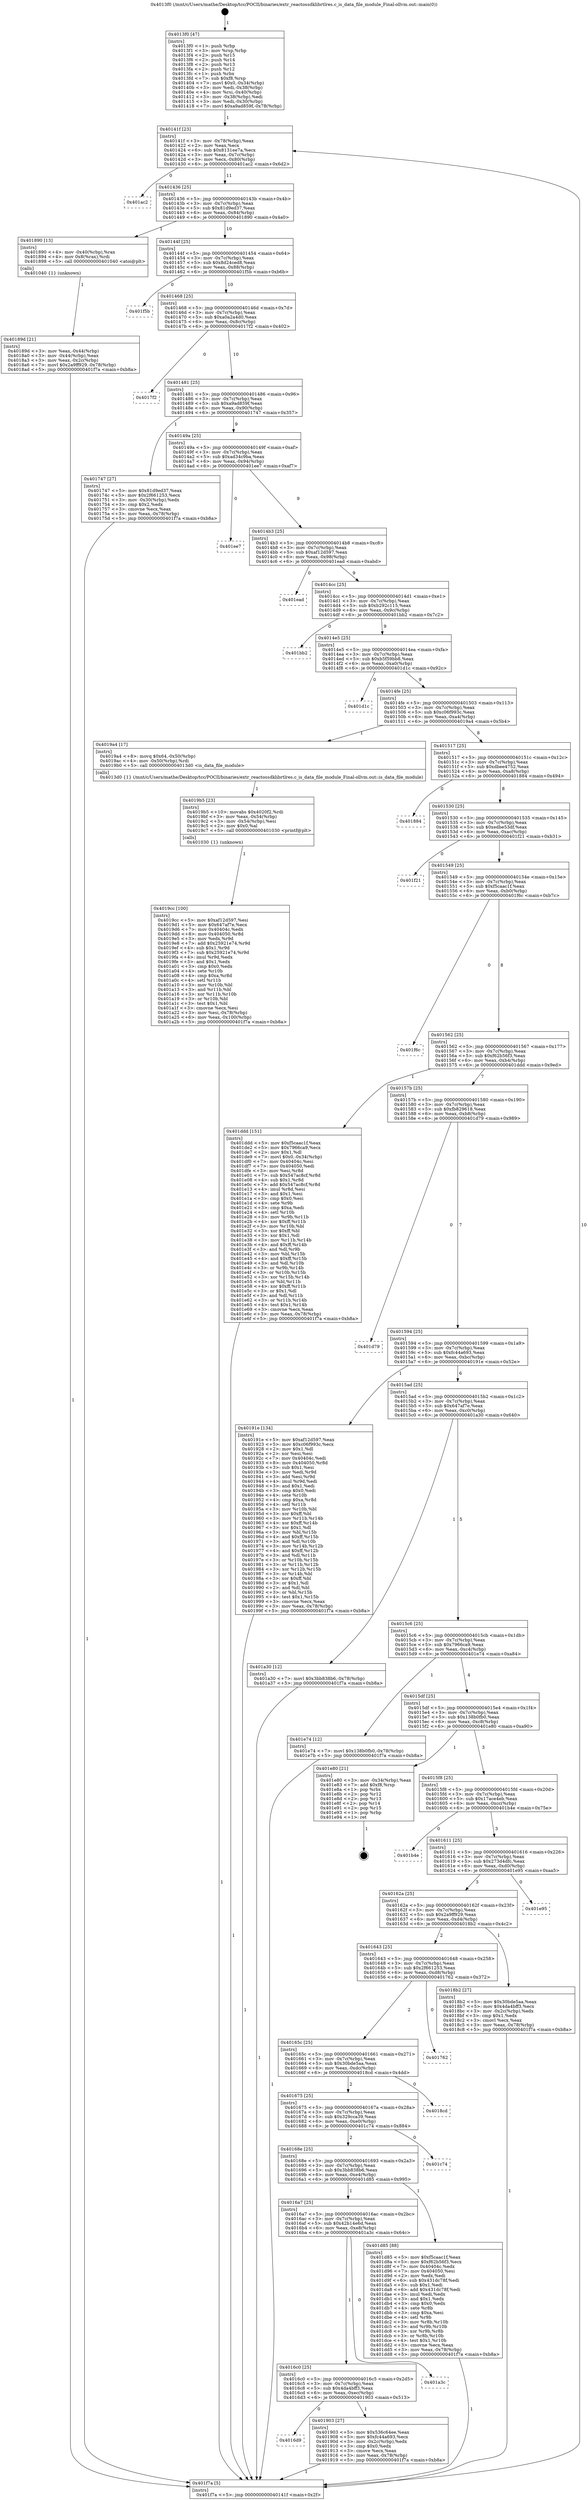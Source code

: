 digraph "0x4013f0" {
  label = "0x4013f0 (/mnt/c/Users/mathe/Desktop/tcc/POCII/binaries/extr_reactossdklibrtlres.c_is_data_file_module_Final-ollvm.out::main(0))"
  labelloc = "t"
  node[shape=record]

  Entry [label="",width=0.3,height=0.3,shape=circle,fillcolor=black,style=filled]
  "0x40141f" [label="{
     0x40141f [23]\l
     | [instrs]\l
     &nbsp;&nbsp;0x40141f \<+3\>: mov -0x78(%rbp),%eax\l
     &nbsp;&nbsp;0x401422 \<+2\>: mov %eax,%ecx\l
     &nbsp;&nbsp;0x401424 \<+6\>: sub $0x8131ee7a,%ecx\l
     &nbsp;&nbsp;0x40142a \<+3\>: mov %eax,-0x7c(%rbp)\l
     &nbsp;&nbsp;0x40142d \<+3\>: mov %ecx,-0x80(%rbp)\l
     &nbsp;&nbsp;0x401430 \<+6\>: je 0000000000401ac2 \<main+0x6d2\>\l
  }"]
  "0x401ac2" [label="{
     0x401ac2\l
  }", style=dashed]
  "0x401436" [label="{
     0x401436 [25]\l
     | [instrs]\l
     &nbsp;&nbsp;0x401436 \<+5\>: jmp 000000000040143b \<main+0x4b\>\l
     &nbsp;&nbsp;0x40143b \<+3\>: mov -0x7c(%rbp),%eax\l
     &nbsp;&nbsp;0x40143e \<+5\>: sub $0x81d9ed37,%eax\l
     &nbsp;&nbsp;0x401443 \<+6\>: mov %eax,-0x84(%rbp)\l
     &nbsp;&nbsp;0x401449 \<+6\>: je 0000000000401890 \<main+0x4a0\>\l
  }"]
  Exit [label="",width=0.3,height=0.3,shape=circle,fillcolor=black,style=filled,peripheries=2]
  "0x401890" [label="{
     0x401890 [13]\l
     | [instrs]\l
     &nbsp;&nbsp;0x401890 \<+4\>: mov -0x40(%rbp),%rax\l
     &nbsp;&nbsp;0x401894 \<+4\>: mov 0x8(%rax),%rdi\l
     &nbsp;&nbsp;0x401898 \<+5\>: call 0000000000401040 \<atoi@plt\>\l
     | [calls]\l
     &nbsp;&nbsp;0x401040 \{1\} (unknown)\l
  }"]
  "0x40144f" [label="{
     0x40144f [25]\l
     | [instrs]\l
     &nbsp;&nbsp;0x40144f \<+5\>: jmp 0000000000401454 \<main+0x64\>\l
     &nbsp;&nbsp;0x401454 \<+3\>: mov -0x7c(%rbp),%eax\l
     &nbsp;&nbsp;0x401457 \<+5\>: sub $0x8d24ced8,%eax\l
     &nbsp;&nbsp;0x40145c \<+6\>: mov %eax,-0x88(%rbp)\l
     &nbsp;&nbsp;0x401462 \<+6\>: je 0000000000401f5b \<main+0xb6b\>\l
  }"]
  "0x4019cc" [label="{
     0x4019cc [100]\l
     | [instrs]\l
     &nbsp;&nbsp;0x4019cc \<+5\>: mov $0xaf12d597,%esi\l
     &nbsp;&nbsp;0x4019d1 \<+5\>: mov $0x647af7e,%ecx\l
     &nbsp;&nbsp;0x4019d6 \<+7\>: mov 0x40404c,%edx\l
     &nbsp;&nbsp;0x4019dd \<+8\>: mov 0x404050,%r8d\l
     &nbsp;&nbsp;0x4019e5 \<+3\>: mov %edx,%r9d\l
     &nbsp;&nbsp;0x4019e8 \<+7\>: add $0x25921e74,%r9d\l
     &nbsp;&nbsp;0x4019ef \<+4\>: sub $0x1,%r9d\l
     &nbsp;&nbsp;0x4019f3 \<+7\>: sub $0x25921e74,%r9d\l
     &nbsp;&nbsp;0x4019fa \<+4\>: imul %r9d,%edx\l
     &nbsp;&nbsp;0x4019fe \<+3\>: and $0x1,%edx\l
     &nbsp;&nbsp;0x401a01 \<+3\>: cmp $0x0,%edx\l
     &nbsp;&nbsp;0x401a04 \<+4\>: sete %r10b\l
     &nbsp;&nbsp;0x401a08 \<+4\>: cmp $0xa,%r8d\l
     &nbsp;&nbsp;0x401a0c \<+4\>: setl %r11b\l
     &nbsp;&nbsp;0x401a10 \<+3\>: mov %r10b,%bl\l
     &nbsp;&nbsp;0x401a13 \<+3\>: and %r11b,%bl\l
     &nbsp;&nbsp;0x401a16 \<+3\>: xor %r11b,%r10b\l
     &nbsp;&nbsp;0x401a19 \<+3\>: or %r10b,%bl\l
     &nbsp;&nbsp;0x401a1c \<+3\>: test $0x1,%bl\l
     &nbsp;&nbsp;0x401a1f \<+3\>: cmovne %ecx,%esi\l
     &nbsp;&nbsp;0x401a22 \<+3\>: mov %esi,-0x78(%rbp)\l
     &nbsp;&nbsp;0x401a25 \<+6\>: mov %eax,-0x100(%rbp)\l
     &nbsp;&nbsp;0x401a2b \<+5\>: jmp 0000000000401f7a \<main+0xb8a\>\l
  }"]
  "0x401f5b" [label="{
     0x401f5b\l
  }", style=dashed]
  "0x401468" [label="{
     0x401468 [25]\l
     | [instrs]\l
     &nbsp;&nbsp;0x401468 \<+5\>: jmp 000000000040146d \<main+0x7d\>\l
     &nbsp;&nbsp;0x40146d \<+3\>: mov -0x7c(%rbp),%eax\l
     &nbsp;&nbsp;0x401470 \<+5\>: sub $0xa0a2a4d0,%eax\l
     &nbsp;&nbsp;0x401475 \<+6\>: mov %eax,-0x8c(%rbp)\l
     &nbsp;&nbsp;0x40147b \<+6\>: je 00000000004017f2 \<main+0x402\>\l
  }"]
  "0x4019b5" [label="{
     0x4019b5 [23]\l
     | [instrs]\l
     &nbsp;&nbsp;0x4019b5 \<+10\>: movabs $0x4020f2,%rdi\l
     &nbsp;&nbsp;0x4019bf \<+3\>: mov %eax,-0x54(%rbp)\l
     &nbsp;&nbsp;0x4019c2 \<+3\>: mov -0x54(%rbp),%esi\l
     &nbsp;&nbsp;0x4019c5 \<+2\>: mov $0x0,%al\l
     &nbsp;&nbsp;0x4019c7 \<+5\>: call 0000000000401030 \<printf@plt\>\l
     | [calls]\l
     &nbsp;&nbsp;0x401030 \{1\} (unknown)\l
  }"]
  "0x4017f2" [label="{
     0x4017f2\l
  }", style=dashed]
  "0x401481" [label="{
     0x401481 [25]\l
     | [instrs]\l
     &nbsp;&nbsp;0x401481 \<+5\>: jmp 0000000000401486 \<main+0x96\>\l
     &nbsp;&nbsp;0x401486 \<+3\>: mov -0x7c(%rbp),%eax\l
     &nbsp;&nbsp;0x401489 \<+5\>: sub $0xa9ad859f,%eax\l
     &nbsp;&nbsp;0x40148e \<+6\>: mov %eax,-0x90(%rbp)\l
     &nbsp;&nbsp;0x401494 \<+6\>: je 0000000000401747 \<main+0x357\>\l
  }"]
  "0x4016d9" [label="{
     0x4016d9\l
  }", style=dashed]
  "0x401747" [label="{
     0x401747 [27]\l
     | [instrs]\l
     &nbsp;&nbsp;0x401747 \<+5\>: mov $0x81d9ed37,%eax\l
     &nbsp;&nbsp;0x40174c \<+5\>: mov $0x2f661253,%ecx\l
     &nbsp;&nbsp;0x401751 \<+3\>: mov -0x30(%rbp),%edx\l
     &nbsp;&nbsp;0x401754 \<+3\>: cmp $0x2,%edx\l
     &nbsp;&nbsp;0x401757 \<+3\>: cmovne %ecx,%eax\l
     &nbsp;&nbsp;0x40175a \<+3\>: mov %eax,-0x78(%rbp)\l
     &nbsp;&nbsp;0x40175d \<+5\>: jmp 0000000000401f7a \<main+0xb8a\>\l
  }"]
  "0x40149a" [label="{
     0x40149a [25]\l
     | [instrs]\l
     &nbsp;&nbsp;0x40149a \<+5\>: jmp 000000000040149f \<main+0xaf\>\l
     &nbsp;&nbsp;0x40149f \<+3\>: mov -0x7c(%rbp),%eax\l
     &nbsp;&nbsp;0x4014a2 \<+5\>: sub $0xad34c9ba,%eax\l
     &nbsp;&nbsp;0x4014a7 \<+6\>: mov %eax,-0x94(%rbp)\l
     &nbsp;&nbsp;0x4014ad \<+6\>: je 0000000000401ee7 \<main+0xaf7\>\l
  }"]
  "0x401f7a" [label="{
     0x401f7a [5]\l
     | [instrs]\l
     &nbsp;&nbsp;0x401f7a \<+5\>: jmp 000000000040141f \<main+0x2f\>\l
  }"]
  "0x4013f0" [label="{
     0x4013f0 [47]\l
     | [instrs]\l
     &nbsp;&nbsp;0x4013f0 \<+1\>: push %rbp\l
     &nbsp;&nbsp;0x4013f1 \<+3\>: mov %rsp,%rbp\l
     &nbsp;&nbsp;0x4013f4 \<+2\>: push %r15\l
     &nbsp;&nbsp;0x4013f6 \<+2\>: push %r14\l
     &nbsp;&nbsp;0x4013f8 \<+2\>: push %r13\l
     &nbsp;&nbsp;0x4013fa \<+2\>: push %r12\l
     &nbsp;&nbsp;0x4013fc \<+1\>: push %rbx\l
     &nbsp;&nbsp;0x4013fd \<+7\>: sub $0xf8,%rsp\l
     &nbsp;&nbsp;0x401404 \<+7\>: movl $0x0,-0x34(%rbp)\l
     &nbsp;&nbsp;0x40140b \<+3\>: mov %edi,-0x38(%rbp)\l
     &nbsp;&nbsp;0x40140e \<+4\>: mov %rsi,-0x40(%rbp)\l
     &nbsp;&nbsp;0x401412 \<+3\>: mov -0x38(%rbp),%edi\l
     &nbsp;&nbsp;0x401415 \<+3\>: mov %edi,-0x30(%rbp)\l
     &nbsp;&nbsp;0x401418 \<+7\>: movl $0xa9ad859f,-0x78(%rbp)\l
  }"]
  "0x40189d" [label="{
     0x40189d [21]\l
     | [instrs]\l
     &nbsp;&nbsp;0x40189d \<+3\>: mov %eax,-0x44(%rbp)\l
     &nbsp;&nbsp;0x4018a0 \<+3\>: mov -0x44(%rbp),%eax\l
     &nbsp;&nbsp;0x4018a3 \<+3\>: mov %eax,-0x2c(%rbp)\l
     &nbsp;&nbsp;0x4018a6 \<+7\>: movl $0x2a9ff929,-0x78(%rbp)\l
     &nbsp;&nbsp;0x4018ad \<+5\>: jmp 0000000000401f7a \<main+0xb8a\>\l
  }"]
  "0x401903" [label="{
     0x401903 [27]\l
     | [instrs]\l
     &nbsp;&nbsp;0x401903 \<+5\>: mov $0x536c64ee,%eax\l
     &nbsp;&nbsp;0x401908 \<+5\>: mov $0xfc44a693,%ecx\l
     &nbsp;&nbsp;0x40190d \<+3\>: mov -0x2c(%rbp),%edx\l
     &nbsp;&nbsp;0x401910 \<+3\>: cmp $0x0,%edx\l
     &nbsp;&nbsp;0x401913 \<+3\>: cmove %ecx,%eax\l
     &nbsp;&nbsp;0x401916 \<+3\>: mov %eax,-0x78(%rbp)\l
     &nbsp;&nbsp;0x401919 \<+5\>: jmp 0000000000401f7a \<main+0xb8a\>\l
  }"]
  "0x401ee7" [label="{
     0x401ee7\l
  }", style=dashed]
  "0x4014b3" [label="{
     0x4014b3 [25]\l
     | [instrs]\l
     &nbsp;&nbsp;0x4014b3 \<+5\>: jmp 00000000004014b8 \<main+0xc8\>\l
     &nbsp;&nbsp;0x4014b8 \<+3\>: mov -0x7c(%rbp),%eax\l
     &nbsp;&nbsp;0x4014bb \<+5\>: sub $0xaf12d597,%eax\l
     &nbsp;&nbsp;0x4014c0 \<+6\>: mov %eax,-0x98(%rbp)\l
     &nbsp;&nbsp;0x4014c6 \<+6\>: je 0000000000401ead \<main+0xabd\>\l
  }"]
  "0x4016c0" [label="{
     0x4016c0 [25]\l
     | [instrs]\l
     &nbsp;&nbsp;0x4016c0 \<+5\>: jmp 00000000004016c5 \<main+0x2d5\>\l
     &nbsp;&nbsp;0x4016c5 \<+3\>: mov -0x7c(%rbp),%eax\l
     &nbsp;&nbsp;0x4016c8 \<+5\>: sub $0x4da4bff3,%eax\l
     &nbsp;&nbsp;0x4016cd \<+6\>: mov %eax,-0xec(%rbp)\l
     &nbsp;&nbsp;0x4016d3 \<+6\>: je 0000000000401903 \<main+0x513\>\l
  }"]
  "0x401ead" [label="{
     0x401ead\l
  }", style=dashed]
  "0x4014cc" [label="{
     0x4014cc [25]\l
     | [instrs]\l
     &nbsp;&nbsp;0x4014cc \<+5\>: jmp 00000000004014d1 \<main+0xe1\>\l
     &nbsp;&nbsp;0x4014d1 \<+3\>: mov -0x7c(%rbp),%eax\l
     &nbsp;&nbsp;0x4014d4 \<+5\>: sub $0xb292c115,%eax\l
     &nbsp;&nbsp;0x4014d9 \<+6\>: mov %eax,-0x9c(%rbp)\l
     &nbsp;&nbsp;0x4014df \<+6\>: je 0000000000401bb2 \<main+0x7c2\>\l
  }"]
  "0x401a3c" [label="{
     0x401a3c\l
  }", style=dashed]
  "0x401bb2" [label="{
     0x401bb2\l
  }", style=dashed]
  "0x4014e5" [label="{
     0x4014e5 [25]\l
     | [instrs]\l
     &nbsp;&nbsp;0x4014e5 \<+5\>: jmp 00000000004014ea \<main+0xfa\>\l
     &nbsp;&nbsp;0x4014ea \<+3\>: mov -0x7c(%rbp),%eax\l
     &nbsp;&nbsp;0x4014ed \<+5\>: sub $0xb5f59bb8,%eax\l
     &nbsp;&nbsp;0x4014f2 \<+6\>: mov %eax,-0xa0(%rbp)\l
     &nbsp;&nbsp;0x4014f8 \<+6\>: je 0000000000401d1c \<main+0x92c\>\l
  }"]
  "0x4016a7" [label="{
     0x4016a7 [25]\l
     | [instrs]\l
     &nbsp;&nbsp;0x4016a7 \<+5\>: jmp 00000000004016ac \<main+0x2bc\>\l
     &nbsp;&nbsp;0x4016ac \<+3\>: mov -0x7c(%rbp),%eax\l
     &nbsp;&nbsp;0x4016af \<+5\>: sub $0x42b14e6d,%eax\l
     &nbsp;&nbsp;0x4016b4 \<+6\>: mov %eax,-0xe8(%rbp)\l
     &nbsp;&nbsp;0x4016ba \<+6\>: je 0000000000401a3c \<main+0x64c\>\l
  }"]
  "0x401d1c" [label="{
     0x401d1c\l
  }", style=dashed]
  "0x4014fe" [label="{
     0x4014fe [25]\l
     | [instrs]\l
     &nbsp;&nbsp;0x4014fe \<+5\>: jmp 0000000000401503 \<main+0x113\>\l
     &nbsp;&nbsp;0x401503 \<+3\>: mov -0x7c(%rbp),%eax\l
     &nbsp;&nbsp;0x401506 \<+5\>: sub $0xc06f993c,%eax\l
     &nbsp;&nbsp;0x40150b \<+6\>: mov %eax,-0xa4(%rbp)\l
     &nbsp;&nbsp;0x401511 \<+6\>: je 00000000004019a4 \<main+0x5b4\>\l
  }"]
  "0x401d85" [label="{
     0x401d85 [88]\l
     | [instrs]\l
     &nbsp;&nbsp;0x401d85 \<+5\>: mov $0xf5caac1f,%eax\l
     &nbsp;&nbsp;0x401d8a \<+5\>: mov $0xf62b56f3,%ecx\l
     &nbsp;&nbsp;0x401d8f \<+7\>: mov 0x40404c,%edx\l
     &nbsp;&nbsp;0x401d96 \<+7\>: mov 0x404050,%esi\l
     &nbsp;&nbsp;0x401d9d \<+2\>: mov %edx,%edi\l
     &nbsp;&nbsp;0x401d9f \<+6\>: sub $0x431dc78f,%edi\l
     &nbsp;&nbsp;0x401da5 \<+3\>: sub $0x1,%edi\l
     &nbsp;&nbsp;0x401da8 \<+6\>: add $0x431dc78f,%edi\l
     &nbsp;&nbsp;0x401dae \<+3\>: imul %edi,%edx\l
     &nbsp;&nbsp;0x401db1 \<+3\>: and $0x1,%edx\l
     &nbsp;&nbsp;0x401db4 \<+3\>: cmp $0x0,%edx\l
     &nbsp;&nbsp;0x401db7 \<+4\>: sete %r8b\l
     &nbsp;&nbsp;0x401dbb \<+3\>: cmp $0xa,%esi\l
     &nbsp;&nbsp;0x401dbe \<+4\>: setl %r9b\l
     &nbsp;&nbsp;0x401dc2 \<+3\>: mov %r8b,%r10b\l
     &nbsp;&nbsp;0x401dc5 \<+3\>: and %r9b,%r10b\l
     &nbsp;&nbsp;0x401dc8 \<+3\>: xor %r9b,%r8b\l
     &nbsp;&nbsp;0x401dcb \<+3\>: or %r8b,%r10b\l
     &nbsp;&nbsp;0x401dce \<+4\>: test $0x1,%r10b\l
     &nbsp;&nbsp;0x401dd2 \<+3\>: cmovne %ecx,%eax\l
     &nbsp;&nbsp;0x401dd5 \<+3\>: mov %eax,-0x78(%rbp)\l
     &nbsp;&nbsp;0x401dd8 \<+5\>: jmp 0000000000401f7a \<main+0xb8a\>\l
  }"]
  "0x4019a4" [label="{
     0x4019a4 [17]\l
     | [instrs]\l
     &nbsp;&nbsp;0x4019a4 \<+8\>: movq $0x64,-0x50(%rbp)\l
     &nbsp;&nbsp;0x4019ac \<+4\>: mov -0x50(%rbp),%rdi\l
     &nbsp;&nbsp;0x4019b0 \<+5\>: call 00000000004013d0 \<is_data_file_module\>\l
     | [calls]\l
     &nbsp;&nbsp;0x4013d0 \{1\} (/mnt/c/Users/mathe/Desktop/tcc/POCII/binaries/extr_reactossdklibrtlres.c_is_data_file_module_Final-ollvm.out::is_data_file_module)\l
  }"]
  "0x401517" [label="{
     0x401517 [25]\l
     | [instrs]\l
     &nbsp;&nbsp;0x401517 \<+5\>: jmp 000000000040151c \<main+0x12c\>\l
     &nbsp;&nbsp;0x40151c \<+3\>: mov -0x7c(%rbp),%eax\l
     &nbsp;&nbsp;0x40151f \<+5\>: sub $0xdbee4752,%eax\l
     &nbsp;&nbsp;0x401524 \<+6\>: mov %eax,-0xa8(%rbp)\l
     &nbsp;&nbsp;0x40152a \<+6\>: je 0000000000401884 \<main+0x494\>\l
  }"]
  "0x40168e" [label="{
     0x40168e [25]\l
     | [instrs]\l
     &nbsp;&nbsp;0x40168e \<+5\>: jmp 0000000000401693 \<main+0x2a3\>\l
     &nbsp;&nbsp;0x401693 \<+3\>: mov -0x7c(%rbp),%eax\l
     &nbsp;&nbsp;0x401696 \<+5\>: sub $0x3bb838b6,%eax\l
     &nbsp;&nbsp;0x40169b \<+6\>: mov %eax,-0xe4(%rbp)\l
     &nbsp;&nbsp;0x4016a1 \<+6\>: je 0000000000401d85 \<main+0x995\>\l
  }"]
  "0x401884" [label="{
     0x401884\l
  }", style=dashed]
  "0x401530" [label="{
     0x401530 [25]\l
     | [instrs]\l
     &nbsp;&nbsp;0x401530 \<+5\>: jmp 0000000000401535 \<main+0x145\>\l
     &nbsp;&nbsp;0x401535 \<+3\>: mov -0x7c(%rbp),%eax\l
     &nbsp;&nbsp;0x401538 \<+5\>: sub $0xedbe53df,%eax\l
     &nbsp;&nbsp;0x40153d \<+6\>: mov %eax,-0xac(%rbp)\l
     &nbsp;&nbsp;0x401543 \<+6\>: je 0000000000401f21 \<main+0xb31\>\l
  }"]
  "0x401c74" [label="{
     0x401c74\l
  }", style=dashed]
  "0x401f21" [label="{
     0x401f21\l
  }", style=dashed]
  "0x401549" [label="{
     0x401549 [25]\l
     | [instrs]\l
     &nbsp;&nbsp;0x401549 \<+5\>: jmp 000000000040154e \<main+0x15e\>\l
     &nbsp;&nbsp;0x40154e \<+3\>: mov -0x7c(%rbp),%eax\l
     &nbsp;&nbsp;0x401551 \<+5\>: sub $0xf5caac1f,%eax\l
     &nbsp;&nbsp;0x401556 \<+6\>: mov %eax,-0xb0(%rbp)\l
     &nbsp;&nbsp;0x40155c \<+6\>: je 0000000000401f6c \<main+0xb7c\>\l
  }"]
  "0x401675" [label="{
     0x401675 [25]\l
     | [instrs]\l
     &nbsp;&nbsp;0x401675 \<+5\>: jmp 000000000040167a \<main+0x28a\>\l
     &nbsp;&nbsp;0x40167a \<+3\>: mov -0x7c(%rbp),%eax\l
     &nbsp;&nbsp;0x40167d \<+5\>: sub $0x329cca39,%eax\l
     &nbsp;&nbsp;0x401682 \<+6\>: mov %eax,-0xe0(%rbp)\l
     &nbsp;&nbsp;0x401688 \<+6\>: je 0000000000401c74 \<main+0x884\>\l
  }"]
  "0x401f6c" [label="{
     0x401f6c\l
  }", style=dashed]
  "0x401562" [label="{
     0x401562 [25]\l
     | [instrs]\l
     &nbsp;&nbsp;0x401562 \<+5\>: jmp 0000000000401567 \<main+0x177\>\l
     &nbsp;&nbsp;0x401567 \<+3\>: mov -0x7c(%rbp),%eax\l
     &nbsp;&nbsp;0x40156a \<+5\>: sub $0xf62b56f3,%eax\l
     &nbsp;&nbsp;0x40156f \<+6\>: mov %eax,-0xb4(%rbp)\l
     &nbsp;&nbsp;0x401575 \<+6\>: je 0000000000401ddd \<main+0x9ed\>\l
  }"]
  "0x4018cd" [label="{
     0x4018cd\l
  }", style=dashed]
  "0x401ddd" [label="{
     0x401ddd [151]\l
     | [instrs]\l
     &nbsp;&nbsp;0x401ddd \<+5\>: mov $0xf5caac1f,%eax\l
     &nbsp;&nbsp;0x401de2 \<+5\>: mov $0x7966ca9,%ecx\l
     &nbsp;&nbsp;0x401de7 \<+2\>: mov $0x1,%dl\l
     &nbsp;&nbsp;0x401de9 \<+7\>: movl $0x0,-0x34(%rbp)\l
     &nbsp;&nbsp;0x401df0 \<+7\>: mov 0x40404c,%esi\l
     &nbsp;&nbsp;0x401df7 \<+7\>: mov 0x404050,%edi\l
     &nbsp;&nbsp;0x401dfe \<+3\>: mov %esi,%r8d\l
     &nbsp;&nbsp;0x401e01 \<+7\>: sub $0x547ac8cf,%r8d\l
     &nbsp;&nbsp;0x401e08 \<+4\>: sub $0x1,%r8d\l
     &nbsp;&nbsp;0x401e0c \<+7\>: add $0x547ac8cf,%r8d\l
     &nbsp;&nbsp;0x401e13 \<+4\>: imul %r8d,%esi\l
     &nbsp;&nbsp;0x401e17 \<+3\>: and $0x1,%esi\l
     &nbsp;&nbsp;0x401e1a \<+3\>: cmp $0x0,%esi\l
     &nbsp;&nbsp;0x401e1d \<+4\>: sete %r9b\l
     &nbsp;&nbsp;0x401e21 \<+3\>: cmp $0xa,%edi\l
     &nbsp;&nbsp;0x401e24 \<+4\>: setl %r10b\l
     &nbsp;&nbsp;0x401e28 \<+3\>: mov %r9b,%r11b\l
     &nbsp;&nbsp;0x401e2b \<+4\>: xor $0xff,%r11b\l
     &nbsp;&nbsp;0x401e2f \<+3\>: mov %r10b,%bl\l
     &nbsp;&nbsp;0x401e32 \<+3\>: xor $0xff,%bl\l
     &nbsp;&nbsp;0x401e35 \<+3\>: xor $0x1,%dl\l
     &nbsp;&nbsp;0x401e38 \<+3\>: mov %r11b,%r14b\l
     &nbsp;&nbsp;0x401e3b \<+4\>: and $0xff,%r14b\l
     &nbsp;&nbsp;0x401e3f \<+3\>: and %dl,%r9b\l
     &nbsp;&nbsp;0x401e42 \<+3\>: mov %bl,%r15b\l
     &nbsp;&nbsp;0x401e45 \<+4\>: and $0xff,%r15b\l
     &nbsp;&nbsp;0x401e49 \<+3\>: and %dl,%r10b\l
     &nbsp;&nbsp;0x401e4c \<+3\>: or %r9b,%r14b\l
     &nbsp;&nbsp;0x401e4f \<+3\>: or %r10b,%r15b\l
     &nbsp;&nbsp;0x401e52 \<+3\>: xor %r15b,%r14b\l
     &nbsp;&nbsp;0x401e55 \<+3\>: or %bl,%r11b\l
     &nbsp;&nbsp;0x401e58 \<+4\>: xor $0xff,%r11b\l
     &nbsp;&nbsp;0x401e5c \<+3\>: or $0x1,%dl\l
     &nbsp;&nbsp;0x401e5f \<+3\>: and %dl,%r11b\l
     &nbsp;&nbsp;0x401e62 \<+3\>: or %r11b,%r14b\l
     &nbsp;&nbsp;0x401e65 \<+4\>: test $0x1,%r14b\l
     &nbsp;&nbsp;0x401e69 \<+3\>: cmovne %ecx,%eax\l
     &nbsp;&nbsp;0x401e6c \<+3\>: mov %eax,-0x78(%rbp)\l
     &nbsp;&nbsp;0x401e6f \<+5\>: jmp 0000000000401f7a \<main+0xb8a\>\l
  }"]
  "0x40157b" [label="{
     0x40157b [25]\l
     | [instrs]\l
     &nbsp;&nbsp;0x40157b \<+5\>: jmp 0000000000401580 \<main+0x190\>\l
     &nbsp;&nbsp;0x401580 \<+3\>: mov -0x7c(%rbp),%eax\l
     &nbsp;&nbsp;0x401583 \<+5\>: sub $0xfb829618,%eax\l
     &nbsp;&nbsp;0x401588 \<+6\>: mov %eax,-0xb8(%rbp)\l
     &nbsp;&nbsp;0x40158e \<+6\>: je 0000000000401d79 \<main+0x989\>\l
  }"]
  "0x40165c" [label="{
     0x40165c [25]\l
     | [instrs]\l
     &nbsp;&nbsp;0x40165c \<+5\>: jmp 0000000000401661 \<main+0x271\>\l
     &nbsp;&nbsp;0x401661 \<+3\>: mov -0x7c(%rbp),%eax\l
     &nbsp;&nbsp;0x401664 \<+5\>: sub $0x30bde5aa,%eax\l
     &nbsp;&nbsp;0x401669 \<+6\>: mov %eax,-0xdc(%rbp)\l
     &nbsp;&nbsp;0x40166f \<+6\>: je 00000000004018cd \<main+0x4dd\>\l
  }"]
  "0x401d79" [label="{
     0x401d79\l
  }", style=dashed]
  "0x401594" [label="{
     0x401594 [25]\l
     | [instrs]\l
     &nbsp;&nbsp;0x401594 \<+5\>: jmp 0000000000401599 \<main+0x1a9\>\l
     &nbsp;&nbsp;0x401599 \<+3\>: mov -0x7c(%rbp),%eax\l
     &nbsp;&nbsp;0x40159c \<+5\>: sub $0xfc44a693,%eax\l
     &nbsp;&nbsp;0x4015a1 \<+6\>: mov %eax,-0xbc(%rbp)\l
     &nbsp;&nbsp;0x4015a7 \<+6\>: je 000000000040191e \<main+0x52e\>\l
  }"]
  "0x401762" [label="{
     0x401762\l
  }", style=dashed]
  "0x40191e" [label="{
     0x40191e [134]\l
     | [instrs]\l
     &nbsp;&nbsp;0x40191e \<+5\>: mov $0xaf12d597,%eax\l
     &nbsp;&nbsp;0x401923 \<+5\>: mov $0xc06f993c,%ecx\l
     &nbsp;&nbsp;0x401928 \<+2\>: mov $0x1,%dl\l
     &nbsp;&nbsp;0x40192a \<+2\>: xor %esi,%esi\l
     &nbsp;&nbsp;0x40192c \<+7\>: mov 0x40404c,%edi\l
     &nbsp;&nbsp;0x401933 \<+8\>: mov 0x404050,%r8d\l
     &nbsp;&nbsp;0x40193b \<+3\>: sub $0x1,%esi\l
     &nbsp;&nbsp;0x40193e \<+3\>: mov %edi,%r9d\l
     &nbsp;&nbsp;0x401941 \<+3\>: add %esi,%r9d\l
     &nbsp;&nbsp;0x401944 \<+4\>: imul %r9d,%edi\l
     &nbsp;&nbsp;0x401948 \<+3\>: and $0x1,%edi\l
     &nbsp;&nbsp;0x40194b \<+3\>: cmp $0x0,%edi\l
     &nbsp;&nbsp;0x40194e \<+4\>: sete %r10b\l
     &nbsp;&nbsp;0x401952 \<+4\>: cmp $0xa,%r8d\l
     &nbsp;&nbsp;0x401956 \<+4\>: setl %r11b\l
     &nbsp;&nbsp;0x40195a \<+3\>: mov %r10b,%bl\l
     &nbsp;&nbsp;0x40195d \<+3\>: xor $0xff,%bl\l
     &nbsp;&nbsp;0x401960 \<+3\>: mov %r11b,%r14b\l
     &nbsp;&nbsp;0x401963 \<+4\>: xor $0xff,%r14b\l
     &nbsp;&nbsp;0x401967 \<+3\>: xor $0x1,%dl\l
     &nbsp;&nbsp;0x40196a \<+3\>: mov %bl,%r15b\l
     &nbsp;&nbsp;0x40196d \<+4\>: and $0xff,%r15b\l
     &nbsp;&nbsp;0x401971 \<+3\>: and %dl,%r10b\l
     &nbsp;&nbsp;0x401974 \<+3\>: mov %r14b,%r12b\l
     &nbsp;&nbsp;0x401977 \<+4\>: and $0xff,%r12b\l
     &nbsp;&nbsp;0x40197b \<+3\>: and %dl,%r11b\l
     &nbsp;&nbsp;0x40197e \<+3\>: or %r10b,%r15b\l
     &nbsp;&nbsp;0x401981 \<+3\>: or %r11b,%r12b\l
     &nbsp;&nbsp;0x401984 \<+3\>: xor %r12b,%r15b\l
     &nbsp;&nbsp;0x401987 \<+3\>: or %r14b,%bl\l
     &nbsp;&nbsp;0x40198a \<+3\>: xor $0xff,%bl\l
     &nbsp;&nbsp;0x40198d \<+3\>: or $0x1,%dl\l
     &nbsp;&nbsp;0x401990 \<+2\>: and %dl,%bl\l
     &nbsp;&nbsp;0x401992 \<+3\>: or %bl,%r15b\l
     &nbsp;&nbsp;0x401995 \<+4\>: test $0x1,%r15b\l
     &nbsp;&nbsp;0x401999 \<+3\>: cmovne %ecx,%eax\l
     &nbsp;&nbsp;0x40199c \<+3\>: mov %eax,-0x78(%rbp)\l
     &nbsp;&nbsp;0x40199f \<+5\>: jmp 0000000000401f7a \<main+0xb8a\>\l
  }"]
  "0x4015ad" [label="{
     0x4015ad [25]\l
     | [instrs]\l
     &nbsp;&nbsp;0x4015ad \<+5\>: jmp 00000000004015b2 \<main+0x1c2\>\l
     &nbsp;&nbsp;0x4015b2 \<+3\>: mov -0x7c(%rbp),%eax\l
     &nbsp;&nbsp;0x4015b5 \<+5\>: sub $0x647af7e,%eax\l
     &nbsp;&nbsp;0x4015ba \<+6\>: mov %eax,-0xc0(%rbp)\l
     &nbsp;&nbsp;0x4015c0 \<+6\>: je 0000000000401a30 \<main+0x640\>\l
  }"]
  "0x401643" [label="{
     0x401643 [25]\l
     | [instrs]\l
     &nbsp;&nbsp;0x401643 \<+5\>: jmp 0000000000401648 \<main+0x258\>\l
     &nbsp;&nbsp;0x401648 \<+3\>: mov -0x7c(%rbp),%eax\l
     &nbsp;&nbsp;0x40164b \<+5\>: sub $0x2f661253,%eax\l
     &nbsp;&nbsp;0x401650 \<+6\>: mov %eax,-0xd8(%rbp)\l
     &nbsp;&nbsp;0x401656 \<+6\>: je 0000000000401762 \<main+0x372\>\l
  }"]
  "0x401a30" [label="{
     0x401a30 [12]\l
     | [instrs]\l
     &nbsp;&nbsp;0x401a30 \<+7\>: movl $0x3bb838b6,-0x78(%rbp)\l
     &nbsp;&nbsp;0x401a37 \<+5\>: jmp 0000000000401f7a \<main+0xb8a\>\l
  }"]
  "0x4015c6" [label="{
     0x4015c6 [25]\l
     | [instrs]\l
     &nbsp;&nbsp;0x4015c6 \<+5\>: jmp 00000000004015cb \<main+0x1db\>\l
     &nbsp;&nbsp;0x4015cb \<+3\>: mov -0x7c(%rbp),%eax\l
     &nbsp;&nbsp;0x4015ce \<+5\>: sub $0x7966ca9,%eax\l
     &nbsp;&nbsp;0x4015d3 \<+6\>: mov %eax,-0xc4(%rbp)\l
     &nbsp;&nbsp;0x4015d9 \<+6\>: je 0000000000401e74 \<main+0xa84\>\l
  }"]
  "0x4018b2" [label="{
     0x4018b2 [27]\l
     | [instrs]\l
     &nbsp;&nbsp;0x4018b2 \<+5\>: mov $0x30bde5aa,%eax\l
     &nbsp;&nbsp;0x4018b7 \<+5\>: mov $0x4da4bff3,%ecx\l
     &nbsp;&nbsp;0x4018bc \<+3\>: mov -0x2c(%rbp),%edx\l
     &nbsp;&nbsp;0x4018bf \<+3\>: cmp $0x1,%edx\l
     &nbsp;&nbsp;0x4018c2 \<+3\>: cmovl %ecx,%eax\l
     &nbsp;&nbsp;0x4018c5 \<+3\>: mov %eax,-0x78(%rbp)\l
     &nbsp;&nbsp;0x4018c8 \<+5\>: jmp 0000000000401f7a \<main+0xb8a\>\l
  }"]
  "0x401e74" [label="{
     0x401e74 [12]\l
     | [instrs]\l
     &nbsp;&nbsp;0x401e74 \<+7\>: movl $0x138b0fb0,-0x78(%rbp)\l
     &nbsp;&nbsp;0x401e7b \<+5\>: jmp 0000000000401f7a \<main+0xb8a\>\l
  }"]
  "0x4015df" [label="{
     0x4015df [25]\l
     | [instrs]\l
     &nbsp;&nbsp;0x4015df \<+5\>: jmp 00000000004015e4 \<main+0x1f4\>\l
     &nbsp;&nbsp;0x4015e4 \<+3\>: mov -0x7c(%rbp),%eax\l
     &nbsp;&nbsp;0x4015e7 \<+5\>: sub $0x138b0fb0,%eax\l
     &nbsp;&nbsp;0x4015ec \<+6\>: mov %eax,-0xc8(%rbp)\l
     &nbsp;&nbsp;0x4015f2 \<+6\>: je 0000000000401e80 \<main+0xa90\>\l
  }"]
  "0x40162a" [label="{
     0x40162a [25]\l
     | [instrs]\l
     &nbsp;&nbsp;0x40162a \<+5\>: jmp 000000000040162f \<main+0x23f\>\l
     &nbsp;&nbsp;0x40162f \<+3\>: mov -0x7c(%rbp),%eax\l
     &nbsp;&nbsp;0x401632 \<+5\>: sub $0x2a9ff929,%eax\l
     &nbsp;&nbsp;0x401637 \<+6\>: mov %eax,-0xd4(%rbp)\l
     &nbsp;&nbsp;0x40163d \<+6\>: je 00000000004018b2 \<main+0x4c2\>\l
  }"]
  "0x401e80" [label="{
     0x401e80 [21]\l
     | [instrs]\l
     &nbsp;&nbsp;0x401e80 \<+3\>: mov -0x34(%rbp),%eax\l
     &nbsp;&nbsp;0x401e83 \<+7\>: add $0xf8,%rsp\l
     &nbsp;&nbsp;0x401e8a \<+1\>: pop %rbx\l
     &nbsp;&nbsp;0x401e8b \<+2\>: pop %r12\l
     &nbsp;&nbsp;0x401e8d \<+2\>: pop %r13\l
     &nbsp;&nbsp;0x401e8f \<+2\>: pop %r14\l
     &nbsp;&nbsp;0x401e91 \<+2\>: pop %r15\l
     &nbsp;&nbsp;0x401e93 \<+1\>: pop %rbp\l
     &nbsp;&nbsp;0x401e94 \<+1\>: ret\l
  }"]
  "0x4015f8" [label="{
     0x4015f8 [25]\l
     | [instrs]\l
     &nbsp;&nbsp;0x4015f8 \<+5\>: jmp 00000000004015fd \<main+0x20d\>\l
     &nbsp;&nbsp;0x4015fd \<+3\>: mov -0x7c(%rbp),%eax\l
     &nbsp;&nbsp;0x401600 \<+5\>: sub $0x17ace4eb,%eax\l
     &nbsp;&nbsp;0x401605 \<+6\>: mov %eax,-0xcc(%rbp)\l
     &nbsp;&nbsp;0x40160b \<+6\>: je 0000000000401b4e \<main+0x75e\>\l
  }"]
  "0x401e95" [label="{
     0x401e95\l
  }", style=dashed]
  "0x401b4e" [label="{
     0x401b4e\l
  }", style=dashed]
  "0x401611" [label="{
     0x401611 [25]\l
     | [instrs]\l
     &nbsp;&nbsp;0x401611 \<+5\>: jmp 0000000000401616 \<main+0x226\>\l
     &nbsp;&nbsp;0x401616 \<+3\>: mov -0x7c(%rbp),%eax\l
     &nbsp;&nbsp;0x401619 \<+5\>: sub $0x273d4dfc,%eax\l
     &nbsp;&nbsp;0x40161e \<+6\>: mov %eax,-0xd0(%rbp)\l
     &nbsp;&nbsp;0x401624 \<+6\>: je 0000000000401e95 \<main+0xaa5\>\l
  }"]
  Entry -> "0x4013f0" [label=" 1"]
  "0x40141f" -> "0x401ac2" [label=" 0"]
  "0x40141f" -> "0x401436" [label=" 11"]
  "0x401e80" -> Exit [label=" 1"]
  "0x401436" -> "0x401890" [label=" 1"]
  "0x401436" -> "0x40144f" [label=" 10"]
  "0x401e74" -> "0x401f7a" [label=" 1"]
  "0x40144f" -> "0x401f5b" [label=" 0"]
  "0x40144f" -> "0x401468" [label=" 10"]
  "0x401ddd" -> "0x401f7a" [label=" 1"]
  "0x401468" -> "0x4017f2" [label=" 0"]
  "0x401468" -> "0x401481" [label=" 10"]
  "0x401d85" -> "0x401f7a" [label=" 1"]
  "0x401481" -> "0x401747" [label=" 1"]
  "0x401481" -> "0x40149a" [label=" 9"]
  "0x401747" -> "0x401f7a" [label=" 1"]
  "0x4013f0" -> "0x40141f" [label=" 1"]
  "0x401f7a" -> "0x40141f" [label=" 10"]
  "0x401890" -> "0x40189d" [label=" 1"]
  "0x40189d" -> "0x401f7a" [label=" 1"]
  "0x401a30" -> "0x401f7a" [label=" 1"]
  "0x40149a" -> "0x401ee7" [label=" 0"]
  "0x40149a" -> "0x4014b3" [label=" 9"]
  "0x4019cc" -> "0x401f7a" [label=" 1"]
  "0x4014b3" -> "0x401ead" [label=" 0"]
  "0x4014b3" -> "0x4014cc" [label=" 9"]
  "0x4019a4" -> "0x4019b5" [label=" 1"]
  "0x4014cc" -> "0x401bb2" [label=" 0"]
  "0x4014cc" -> "0x4014e5" [label=" 9"]
  "0x40191e" -> "0x401f7a" [label=" 1"]
  "0x4014e5" -> "0x401d1c" [label=" 0"]
  "0x4014e5" -> "0x4014fe" [label=" 9"]
  "0x4016c0" -> "0x4016d9" [label=" 0"]
  "0x4014fe" -> "0x4019a4" [label=" 1"]
  "0x4014fe" -> "0x401517" [label=" 8"]
  "0x4016c0" -> "0x401903" [label=" 1"]
  "0x401517" -> "0x401884" [label=" 0"]
  "0x401517" -> "0x401530" [label=" 8"]
  "0x4016a7" -> "0x4016c0" [label=" 1"]
  "0x401530" -> "0x401f21" [label=" 0"]
  "0x401530" -> "0x401549" [label=" 8"]
  "0x4016a7" -> "0x401a3c" [label=" 0"]
  "0x401549" -> "0x401f6c" [label=" 0"]
  "0x401549" -> "0x401562" [label=" 8"]
  "0x40168e" -> "0x4016a7" [label=" 1"]
  "0x401562" -> "0x401ddd" [label=" 1"]
  "0x401562" -> "0x40157b" [label=" 7"]
  "0x40168e" -> "0x401d85" [label=" 1"]
  "0x40157b" -> "0x401d79" [label=" 0"]
  "0x40157b" -> "0x401594" [label=" 7"]
  "0x401675" -> "0x40168e" [label=" 2"]
  "0x401594" -> "0x40191e" [label=" 1"]
  "0x401594" -> "0x4015ad" [label=" 6"]
  "0x401675" -> "0x401c74" [label=" 0"]
  "0x4015ad" -> "0x401a30" [label=" 1"]
  "0x4015ad" -> "0x4015c6" [label=" 5"]
  "0x40165c" -> "0x401675" [label=" 2"]
  "0x4015c6" -> "0x401e74" [label=" 1"]
  "0x4015c6" -> "0x4015df" [label=" 4"]
  "0x40165c" -> "0x4018cd" [label=" 0"]
  "0x4015df" -> "0x401e80" [label=" 1"]
  "0x4015df" -> "0x4015f8" [label=" 3"]
  "0x401643" -> "0x40165c" [label=" 2"]
  "0x4015f8" -> "0x401b4e" [label=" 0"]
  "0x4015f8" -> "0x401611" [label=" 3"]
  "0x401643" -> "0x401762" [label=" 0"]
  "0x401611" -> "0x401e95" [label=" 0"]
  "0x401611" -> "0x40162a" [label=" 3"]
  "0x4019b5" -> "0x4019cc" [label=" 1"]
  "0x40162a" -> "0x4018b2" [label=" 1"]
  "0x40162a" -> "0x401643" [label=" 2"]
  "0x4018b2" -> "0x401f7a" [label=" 1"]
  "0x401903" -> "0x401f7a" [label=" 1"]
}
